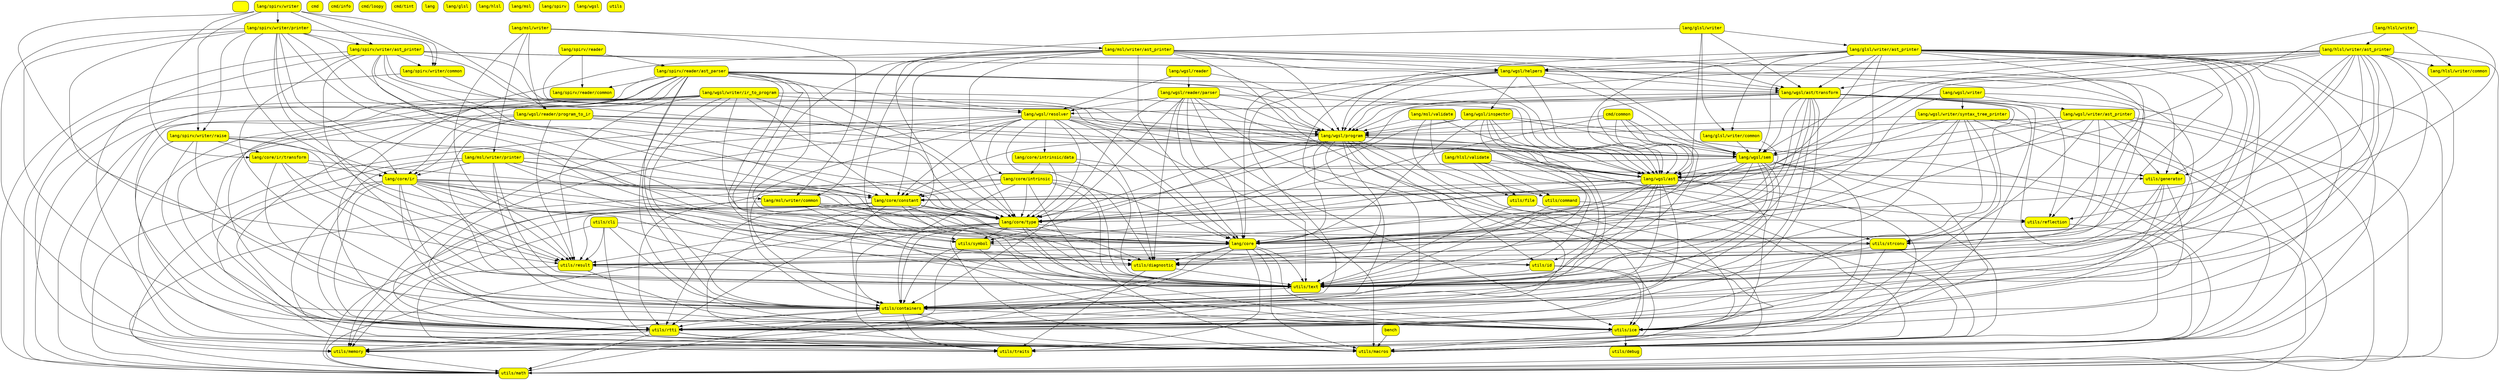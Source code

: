 strict digraph {
  node [ shape = "box" ]
  node [ fontname = "Courier" ]
  node [ fontsize = "14" ]
  node [ style = "filled,rounded" ]
  node [ fillcolor = "yellow" ]
  edge [ fontname = "Courier" ]
  edge [ fontsize = "12" ]
  n0 [label=""]
  n1 [label="bench"]
  n2 [label="cmd"]
  n3 [label="cmd/common"]
  n4 [label="cmd/info"]
  n5 [label="cmd/loopy"]
  n6 [label="cmd/tint"]
  n7 [label="lang"]
  n8 [label="lang/core"]
  n9 [label="lang/core/constant"]
  n10 [label="lang/core/intrinsic"]
  n11 [label="lang/core/intrinsic/data"]
  n12 [label="lang/core/ir"]
  n13 [label="lang/core/ir/transform"]
  n14 [label="lang/core/type"]
  n15 [label="lang/glsl"]
  n16 [label="lang/glsl/writer"]
  n17 [label="lang/glsl/writer/ast_printer"]
  n18 [label="lang/glsl/writer/common"]
  n19 [label="lang/hlsl"]
  n20 [label="lang/hlsl/validate"]
  n21 [label="lang/hlsl/writer"]
  n22 [label="lang/hlsl/writer/ast_printer"]
  n23 [label="lang/hlsl/writer/common"]
  n24 [label="lang/msl"]
  n25 [label="lang/msl/validate"]
  n26 [label="lang/msl/writer"]
  n27 [label="lang/msl/writer/ast_printer"]
  n28 [label="lang/msl/writer/common"]
  n29 [label="lang/msl/writer/printer"]
  n30 [label="lang/spirv"]
  n31 [label="lang/spirv/reader"]
  n32 [label="lang/spirv/reader/ast_parser"]
  n33 [label="lang/spirv/reader/common"]
  n34 [label="lang/spirv/writer"]
  n35 [label="lang/spirv/writer/ast_printer"]
  n36 [label="lang/spirv/writer/common"]
  n37 [label="lang/spirv/writer/printer"]
  n38 [label="lang/spirv/writer/raise"]
  n39 [label="lang/wgsl"]
  n40 [label="lang/wgsl/ast"]
  n41 [label="lang/wgsl/ast/transform"]
  n42 [label="lang/wgsl/helpers"]
  n43 [label="lang/wgsl/inspector"]
  n44 [label="lang/wgsl/program"]
  n45 [label="lang/wgsl/reader"]
  n46 [label="lang/wgsl/reader/parser"]
  n47 [label="lang/wgsl/reader/program_to_ir"]
  n48 [label="lang/wgsl/resolver"]
  n49 [label="lang/wgsl/sem"]
  n50 [label="lang/wgsl/writer"]
  n51 [label="lang/wgsl/writer/ast_printer"]
  n52 [label="lang/wgsl/writer/ir_to_program"]
  n53 [label="lang/wgsl/writer/syntax_tree_printer"]
  n54 [label="utils"]
  n55 [label="utils/cli"]
  n56 [label="utils/command"]
  n57 [label="utils/containers"]
  n58 [label="utils/debug"]
  n59 [label="utils/diagnostic"]
  n60 [label="utils/file"]
  n61 [label="utils/generator"]
  n62 [label="utils/ice"]
  n63 [label="utils/id"]
  n64 [label="utils/macros"]
  n65 [label="utils/math"]
  n66 [label="utils/memory"]
  n67 [label="utils/reflection"]
  n68 [label="utils/result"]
  n69 [label="utils/rtti"]
  n70 [label="utils/strconv"]
  n71 [label="utils/symbol"]
  n72 [label="utils/text"]
  n73 [label="utils/traits"]
  n1 -> n64 [label=""]
  n3 -> n14 [label=""]
  n3 -> n40 [label=""]
  n3 -> n44 [label=""]
  n3 -> n49 [label=""]
  n3 -> n59 [label=""]
  n3 -> n72 [label=""]
  n8 -> n57 [label=""]
  n8 -> n59 [label=""]
  n8 -> n62 [label=""]
  n8 -> n64 [label=""]
  n8 -> n66 [label=""]
  n8 -> n68 [label=""]
  n8 -> n72 [label=""]
  n8 -> n73 [label=""]
  n9 -> n8 [label=""]
  n9 -> n14 [label=""]
  n9 -> n57 [label=""]
  n9 -> n59 [label=""]
  n9 -> n64 [label=""]
  n9 -> n65 [label=""]
  n9 -> n66 [label=""]
  n9 -> n68 [label=""]
  n9 -> n69 [label=""]
  n9 -> n72 [label=""]
  n10 -> n8 [label=""]
  n10 -> n9 [label=""]
  n10 -> n14 [label=""]
  n10 -> n57 [label=""]
  n10 -> n59 [label=""]
  n10 -> n64 [label=""]
  n10 -> n65 [label=""]
  n10 -> n69 [label=""]
  n10 -> n72 [label=""]
  n11 -> n8 [label=""]
  n11 -> n10 [label=""]
  n11 -> n14 [label=""]
  n11 -> n72 [label=""]
  n12 -> n8 [label=""]
  n12 -> n9 [label=""]
  n12 -> n14 [label=""]
  n12 -> n57 [label=""]
  n12 -> n59 [label=""]
  n12 -> n62 [label=""]
  n12 -> n63 [label=""]
  n12 -> n64 [label=""]
  n12 -> n66 [label=""]
  n12 -> n68 [label=""]
  n12 -> n69 [label=""]
  n12 -> n71 [label=""]
  n12 -> n72 [label=""]
  n13 -> n12 [label=""]
  n13 -> n14 [label=""]
  n13 -> n62 [label=""]
  n13 -> n68 [label=""]
  n13 -> n72 [label=""]
  n14 -> n8 [label=""]
  n14 -> n57 [label=""]
  n14 -> n59 [label=""]
  n14 -> n62 [label=""]
  n14 -> n64 [label=""]
  n14 -> n65 [label=""]
  n14 -> n69 [label=""]
  n14 -> n71 [label=""]
  n14 -> n72 [label=""]
  n14 -> n73 [label=""]
  n16 -> n17 [label=""]
  n16 -> n18 [label=""]
  n16 -> n40 [label=""]
  n16 -> n41 [label=""]
  n16 -> n68 [label=""]
  n17 -> n8 [label=""]
  n17 -> n9 [label=""]
  n17 -> n14 [label=""]
  n17 -> n18 [label=""]
  n17 -> n40 [label=""]
  n17 -> n41 [label=""]
  n17 -> n42 [label=""]
  n17 -> n44 [label=""]
  n17 -> n49 [label=""]
  n17 -> n57 [label=""]
  n17 -> n61 [label=""]
  n17 -> n62 [label=""]
  n17 -> n64 [label=""]
  n17 -> n65 [label=""]
  n17 -> n69 [label=""]
  n17 -> n70 [label=""]
  n17 -> n72 [label=""]
  n18 -> n8 [label=""]
  n18 -> n49 [label=""]
  n20 -> n40 [label=""]
  n20 -> n56 [label=""]
  n20 -> n60 [label=""]
  n20 -> n72 [label=""]
  n21 -> n22 [label=""]
  n21 -> n23 [label=""]
  n21 -> n40 [label=""]
  n21 -> n68 [label=""]
  n22 -> n8 [label=""]
  n22 -> n9 [label=""]
  n22 -> n14 [label=""]
  n22 -> n23 [label=""]
  n22 -> n40 [label=""]
  n22 -> n41 [label=""]
  n22 -> n42 [label=""]
  n22 -> n44 [label=""]
  n22 -> n49 [label=""]
  n22 -> n57 [label=""]
  n22 -> n61 [label=""]
  n22 -> n62 [label=""]
  n22 -> n64 [label=""]
  n22 -> n65 [label=""]
  n22 -> n69 [label=""]
  n22 -> n70 [label=""]
  n22 -> n72 [label=""]
  n23 -> n67 [label=""]
  n25 -> n40 [label=""]
  n25 -> n44 [label=""]
  n25 -> n56 [label=""]
  n25 -> n60 [label=""]
  n26 -> n27 [label=""]
  n26 -> n28 [label=""]
  n26 -> n29 [label=""]
  n26 -> n47 [label=""]
  n26 -> n68 [label=""]
  n27 -> n8 [label=""]
  n27 -> n9 [label=""]
  n27 -> n14 [label=""]
  n27 -> n28 [label=""]
  n27 -> n40 [label=""]
  n27 -> n41 [label=""]
  n27 -> n42 [label=""]
  n27 -> n44 [label=""]
  n27 -> n49 [label=""]
  n27 -> n57 [label=""]
  n27 -> n61 [label=""]
  n27 -> n64 [label=""]
  n27 -> n69 [label=""]
  n27 -> n72 [label=""]
  n28 -> n8 [label=""]
  n28 -> n14 [label=""]
  n28 -> n62 [label=""]
  n28 -> n67 [label=""]
  n28 -> n69 [label=""]
  n28 -> n70 [label=""]
  n28 -> n72 [label=""]
  n29 -> n9 [label=""]
  n29 -> n12 [label=""]
  n29 -> n14 [label=""]
  n29 -> n28 [label=""]
  n29 -> n57 [label=""]
  n29 -> n59 [label=""]
  n29 -> n61 [label=""]
  n29 -> n64 [label=""]
  n29 -> n69 [label=""]
  n29 -> n72 [label=""]
  n31 -> n32 [label=""]
  n31 -> n33 [label=""]
  n31 -> n44 [label=""]
  n32 -> n8 [label=""]
  n32 -> n14 [label=""]
  n32 -> n33 [label=""]
  n32 -> n40 [label=""]
  n32 -> n41 [label=""]
  n32 -> n44 [label=""]
  n32 -> n48 [label=""]
  n32 -> n57 [label=""]
  n32 -> n62 [label=""]
  n32 -> n64 [label=""]
  n32 -> n65 [label=""]
  n32 -> n66 [label=""]
  n32 -> n69 [label=""]
  n32 -> n71 [label=""]
  n32 -> n72 [label=""]
  n32 -> n73 [label=""]
  n34 -> n13 [label=""]
  n34 -> n35 [label=""]
  n34 -> n36 [label=""]
  n34 -> n37 [label=""]
  n34 -> n38 [label=""]
  n34 -> n47 [label=""]
  n34 -> n68 [label=""]
  n35 -> n8 [label=""]
  n35 -> n9 [label=""]
  n35 -> n14 [label=""]
  n35 -> n36 [label=""]
  n35 -> n40 [label=""]
  n35 -> n41 [label=""]
  n35 -> n42 [label=""]
  n35 -> n44 [label=""]
  n35 -> n49 [label=""]
  n35 -> n57 [label=""]
  n35 -> n64 [label=""]
  n35 -> n65 [label=""]
  n35 -> n72 [label=""]
  n36 -> n65 [label=""]
  n36 -> n67 [label=""]
  n37 -> n8 [label=""]
  n37 -> n9 [label=""]
  n37 -> n12 [label=""]
  n37 -> n14 [label=""]
  n37 -> n35 [label=""]
  n37 -> n36 [label=""]
  n37 -> n38 [label=""]
  n37 -> n57 [label=""]
  n37 -> n59 [label=""]
  n37 -> n64 [label=""]
  n37 -> n68 [label=""]
  n37 -> n69 [label=""]
  n37 -> n71 [label=""]
  n38 -> n12 [label=""]
  n38 -> n13 [label=""]
  n38 -> n14 [label=""]
  n38 -> n57 [label=""]
  n38 -> n62 [label=""]
  n38 -> n68 [label=""]
  n38 -> n69 [label=""]
  n40 -> n8 [label=""]
  n40 -> n9 [label=""]
  n40 -> n14 [label=""]
  n40 -> n57 [label=""]
  n40 -> n59 [label=""]
  n40 -> n62 [label=""]
  n40 -> n63 [label=""]
  n40 -> n64 [label=""]
  n40 -> n69 [label=""]
  n40 -> n71 [label=""]
  n40 -> n72 [label=""]
  n40 -> n73 [label=""]
  n41 -> n8 [label=""]
  n41 -> n14 [label=""]
  n41 -> n40 [label=""]
  n41 -> n44 [label=""]
  n41 -> n48 [label=""]
  n41 -> n49 [label=""]
  n41 -> n57 [label=""]
  n41 -> n59 [label=""]
  n41 -> n62 [label=""]
  n41 -> n64 [label=""]
  n41 -> n65 [label=""]
  n41 -> n66 [label=""]
  n41 -> n67 [label=""]
  n41 -> n69 [label=""]
  n41 -> n72 [label=""]
  n42 -> n8 [label=""]
  n42 -> n40 [label=""]
  n42 -> n41 [label=""]
  n42 -> n43 [label=""]
  n42 -> n44 [label=""]
  n42 -> n49 [label=""]
  n42 -> n57 [label=""]
  n42 -> n59 [label=""]
  n42 -> n69 [label=""]
  n42 -> n72 [label=""]
  n43 -> n8 [label=""]
  n43 -> n14 [label=""]
  n43 -> n40 [label=""]
  n43 -> n44 [label=""]
  n43 -> n49 [label=""]
  n43 -> n57 [label=""]
  n43 -> n65 [label=""]
  n43 -> n69 [label=""]
  n43 -> n72 [label=""]
  n44 -> n8 [label=""]
  n44 -> n9 [label=""]
  n44 -> n14 [label=""]
  n44 -> n40 [label=""]
  n44 -> n49 [label=""]
  n44 -> n57 [label=""]
  n44 -> n62 [label=""]
  n44 -> n63 [label=""]
  n44 -> n64 [label=""]
  n44 -> n69 [label=""]
  n44 -> n71 [label=""]
  n44 -> n72 [label=""]
  n45 -> n44 [label=""]
  n45 -> n46 [label=""]
  n45 -> n48 [label=""]
  n46 -> n8 [label=""]
  n46 -> n14 [label=""]
  n46 -> n40 [label=""]
  n46 -> n44 [label=""]
  n46 -> n48 [label=""]
  n46 -> n57 [label=""]
  n46 -> n59 [label=""]
  n46 -> n62 [label=""]
  n46 -> n64 [label=""]
  n46 -> n70 [label=""]
  n46 -> n72 [label=""]
  n47 -> n12 [label=""]
  n47 -> n14 [label=""]
  n47 -> n40 [label=""]
  n47 -> n44 [label=""]
  n47 -> n49 [label=""]
  n47 -> n57 [label=""]
  n47 -> n64 [label=""]
  n47 -> n68 [label=""]
  n47 -> n69 [label=""]
  n48 -> n8 [label=""]
  n48 -> n9 [label=""]
  n48 -> n10 [label=""]
  n48 -> n11 [label=""]
  n48 -> n14 [label=""]
  n48 -> n40 [label=""]
  n48 -> n44 [label=""]
  n48 -> n49 [label=""]
  n48 -> n57 [label=""]
  n48 -> n59 [label=""]
  n48 -> n64 [label=""]
  n48 -> n65 [label=""]
  n48 -> n66 [label=""]
  n48 -> n69 [label=""]
  n48 -> n72 [label=""]
  n49 -> n8 [label=""]
  n49 -> n9 [label=""]
  n49 -> n14 [label=""]
  n49 -> n40 [label=""]
  n49 -> n57 [label=""]
  n49 -> n62 [label=""]
  n49 -> n65 [label=""]
  n49 -> n69 [label=""]
  n49 -> n71 [label=""]
  n49 -> n72 [label=""]
  n49 -> n73 [label=""]
  n50 -> n44 [label=""]
  n50 -> n51 [label=""]
  n50 -> n53 [label=""]
  n50 -> n67 [label=""]
  n50 -> n68 [label=""]
  n51 -> n8 [label=""]
  n51 -> n40 [label=""]
  n51 -> n44 [label=""]
  n51 -> n49 [label=""]
  n51 -> n61 [label=""]
  n51 -> n64 [label=""]
  n51 -> n65 [label=""]
  n51 -> n69 [label=""]
  n51 -> n70 [label=""]
  n51 -> n72 [label=""]
  n52 -> n8 [label=""]
  n52 -> n9 [label=""]
  n52 -> n12 [label=""]
  n52 -> n14 [label=""]
  n52 -> n44 [label=""]
  n52 -> n48 [label=""]
  n52 -> n57 [label=""]
  n52 -> n64 [label=""]
  n52 -> n65 [label=""]
  n52 -> n68 [label=""]
  n52 -> n69 [label=""]
  n52 -> n72 [label=""]
  n53 -> n8 [label=""]
  n53 -> n40 [label=""]
  n53 -> n44 [label=""]
  n53 -> n49 [label=""]
  n53 -> n61 [label=""]
  n53 -> n64 [label=""]
  n53 -> n65 [label=""]
  n53 -> n69 [label=""]
  n53 -> n70 [label=""]
  n53 -> n72 [label=""]
  n55 -> n57 [label=""]
  n55 -> n64 [label=""]
  n55 -> n66 [label=""]
  n55 -> n68 [label=""]
  n55 -> n70 [label=""]
  n55 -> n72 [label=""]
  n56 -> n64 [label=""]
  n56 -> n72 [label=""]
  n57 -> n62 [label=""]
  n57 -> n64 [label=""]
  n57 -> n65 [label=""]
  n57 -> n66 [label=""]
  n57 -> n69 [label=""]
  n57 -> n73 [label=""]
  n59 -> n72 [label=""]
  n59 -> n73 [label=""]
  n60 -> n62 [label=""]
  n60 -> n72 [label=""]
  n61 -> n57 [label=""]
  n61 -> n59 [label=""]
  n61 -> n62 [label=""]
  n61 -> n72 [label=""]
  n62 -> n58 [label=""]
  n62 -> n64 [label=""]
  n63 -> n62 [label=""]
  n63 -> n72 [label=""]
  n63 -> n73 [label=""]
  n66 -> n65 [label=""]
  n67 -> n64 [label=""]
  n68 -> n62 [label=""]
  n68 -> n72 [label=""]
  n68 -> n73 [label=""]
  n69 -> n64 [label=""]
  n69 -> n65 [label=""]
  n69 -> n66 [label=""]
  n69 -> n73 [label=""]
  n70 -> n62 [label=""]
  n70 -> n64 [label=""]
  n70 -> n68 [label=""]
  n70 -> n72 [label=""]
  n71 -> n57 [label=""]
  n71 -> n62 [label=""]
  n71 -> n63 [label=""]
  n71 -> n66 [label=""]
  n72 -> n57 [label=""]
}
